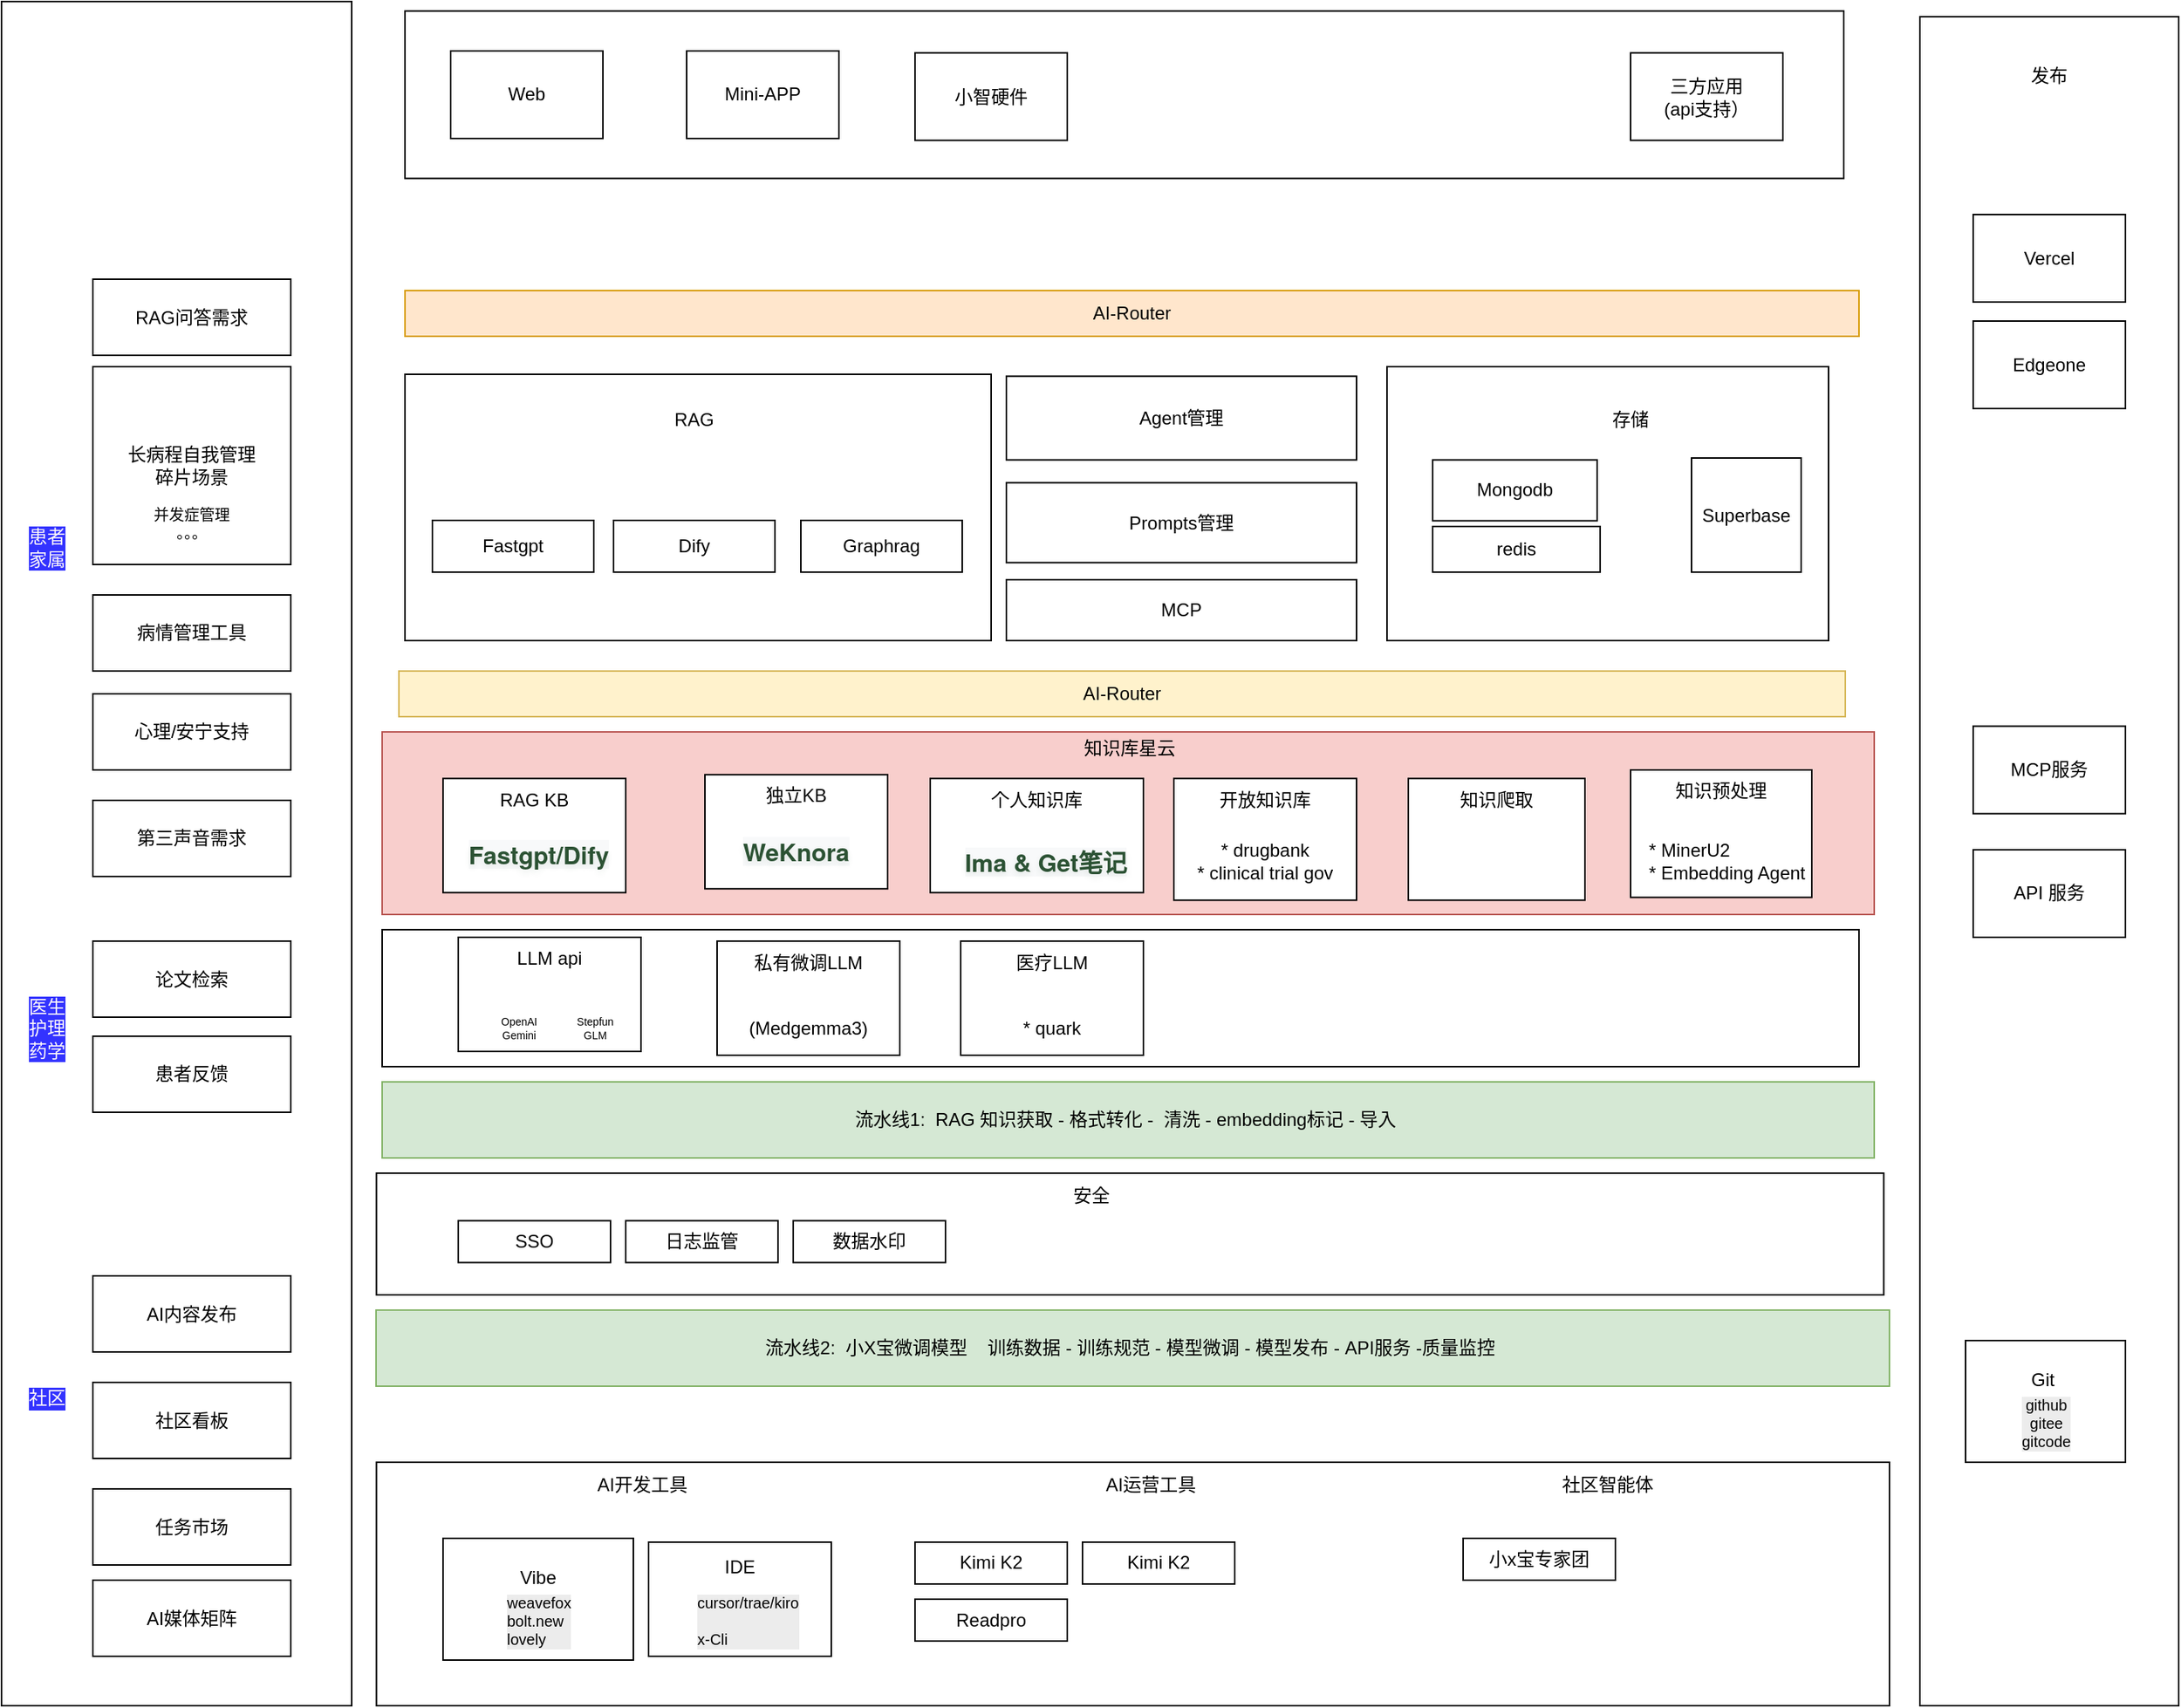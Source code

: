 <mxfile version="28.2.2">
  <diagram name="第 1 页" id="e5lLBi7fHp8A4kfYkG7-">
    <mxGraphModel dx="1734" dy="1149" grid="1" gridSize="10" guides="1" tooltips="1" connect="1" arrows="1" fold="1" page="1" pageScale="1" pageWidth="827" pageHeight="1169" math="0" shadow="0">
      <root>
        <mxCell id="0" />
        <mxCell id="1" parent="0" />
        <mxCell id="5hZVTf7TrbtX6FOWIpT3-73" value="" style="rounded=0;whiteSpace=wrap;html=1;" vertex="1" parent="1">
          <mxGeometry x="276.25" y="1020" width="993.75" height="160" as="geometry" />
        </mxCell>
        <mxCell id="5hZVTf7TrbtX6FOWIpT3-35" value="" style="rounded=0;whiteSpace=wrap;html=1;" vertex="1" parent="1">
          <mxGeometry x="276.25" y="830" width="990" height="80" as="geometry" />
        </mxCell>
        <mxCell id="5hZVTf7TrbtX6FOWIpT3-13" value="" style="rounded=0;whiteSpace=wrap;html=1;" vertex="1" parent="1">
          <mxGeometry x="30" y="60" width="230" height="1120" as="geometry" />
        </mxCell>
        <mxCell id="5hZVTf7TrbtX6FOWIpT3-2" value="" style="rounded=0;whiteSpace=wrap;html=1;" vertex="1" parent="1">
          <mxGeometry x="280" y="670" width="970" height="90" as="geometry" />
        </mxCell>
        <mxCell id="5hZVTf7TrbtX6FOWIpT3-3" value="RAG问答需求" style="rounded=0;whiteSpace=wrap;html=1;" vertex="1" parent="1">
          <mxGeometry x="90" y="242.5" width="130" height="50" as="geometry" />
        </mxCell>
        <mxCell id="5hZVTf7TrbtX6FOWIpT3-4" value="" style="rounded=0;whiteSpace=wrap;html=1;" vertex="1" parent="1">
          <mxGeometry x="1290" y="70" width="170" height="1110" as="geometry" />
        </mxCell>
        <mxCell id="5hZVTf7TrbtX6FOWIpT3-5" value="" style="rounded=0;whiteSpace=wrap;html=1;" vertex="1" parent="1">
          <mxGeometry x="295" y="305" width="385" height="175" as="geometry" />
        </mxCell>
        <mxCell id="5hZVTf7TrbtX6FOWIpT3-6" value="" style="rounded=0;whiteSpace=wrap;html=1;" vertex="1" parent="1">
          <mxGeometry x="295" y="66.25" width="945" height="110" as="geometry" />
        </mxCell>
        <mxCell id="5hZVTf7TrbtX6FOWIpT3-7" value="LLM api" style="rounded=0;whiteSpace=wrap;html=1;verticalAlign=top;" vertex="1" parent="1">
          <mxGeometry x="330" y="675" width="120" height="75" as="geometry" />
        </mxCell>
        <mxCell id="5hZVTf7TrbtX6FOWIpT3-8" value="医疗LLM&lt;div&gt;&lt;br&gt;&lt;/div&gt;&lt;div&gt;&lt;br&gt;&lt;/div&gt;&lt;div&gt;* quark&lt;/div&gt;" style="rounded=0;whiteSpace=wrap;html=1;verticalAlign=top;" vertex="1" parent="1">
          <mxGeometry x="660" y="677.5" width="120" height="75" as="geometry" />
        </mxCell>
        <mxCell id="5hZVTf7TrbtX6FOWIpT3-9" value="私有微调LLM&lt;div&gt;&lt;br&gt;&lt;/div&gt;&lt;div&gt;&lt;br&gt;&lt;/div&gt;&lt;div&gt;(Medgemma3)&lt;/div&gt;" style="rounded=0;whiteSpace=wrap;html=1;verticalAlign=top;" vertex="1" parent="1">
          <mxGeometry x="500" y="677.5" width="120" height="75" as="geometry" />
        </mxCell>
        <mxCell id="5hZVTf7TrbtX6FOWIpT3-10" value="Stepfun&lt;div&gt;GLM&lt;/div&gt;" style="text;html=1;align=center;verticalAlign=middle;whiteSpace=wrap;rounded=0;fontSize=7;" vertex="1" parent="1">
          <mxGeometry x="390" y="720" width="60" height="30" as="geometry" />
        </mxCell>
        <mxCell id="5hZVTf7TrbtX6FOWIpT3-11" value="OpenAI&lt;div&gt;Gemini&lt;/div&gt;" style="text;html=1;align=center;verticalAlign=middle;whiteSpace=wrap;rounded=0;fontSize=7;" vertex="1" parent="1">
          <mxGeometry x="340" y="720" width="60" height="30" as="geometry" />
        </mxCell>
        <mxCell id="5hZVTf7TrbtX6FOWIpT3-14" value="长病程自我管理&lt;div&gt;碎片场景&lt;/div&gt;" style="rounded=0;whiteSpace=wrap;html=1;" vertex="1" parent="1">
          <mxGeometry x="90" y="300" width="130" height="130" as="geometry" />
        </mxCell>
        <mxCell id="5hZVTf7TrbtX6FOWIpT3-15" value="病情管理工具" style="rounded=0;whiteSpace=wrap;html=1;" vertex="1" parent="1">
          <mxGeometry x="90" y="450" width="130" height="50" as="geometry" />
        </mxCell>
        <mxCell id="5hZVTf7TrbtX6FOWIpT3-16" value="并发症管理&lt;div&gt;。。。&lt;/div&gt;" style="text;html=1;align=center;verticalAlign=middle;whiteSpace=wrap;rounded=0;fontSize=10;" vertex="1" parent="1">
          <mxGeometry x="125" y="387.5" width="60" height="30" as="geometry" />
        </mxCell>
        <mxCell id="5hZVTf7TrbtX6FOWIpT3-17" value="第三声音需求" style="rounded=0;whiteSpace=wrap;html=1;" vertex="1" parent="1">
          <mxGeometry x="90" y="585" width="130" height="50" as="geometry" />
        </mxCell>
        <mxCell id="5hZVTf7TrbtX6FOWIpT3-19" value="Fastgpt" style="rounded=0;whiteSpace=wrap;html=1;" vertex="1" parent="1">
          <mxGeometry x="313" y="401" width="106" height="34" as="geometry" />
        </mxCell>
        <mxCell id="5hZVTf7TrbtX6FOWIpT3-20" value="" style="rounded=0;whiteSpace=wrap;html=1;" vertex="1" parent="1">
          <mxGeometry x="940" y="300" width="290" height="180" as="geometry" />
        </mxCell>
        <mxCell id="5hZVTf7TrbtX6FOWIpT3-21" value="Superbase" style="rounded=0;whiteSpace=wrap;html=1;" vertex="1" parent="1">
          <mxGeometry x="1140" y="360" width="72" height="75" as="geometry" />
        </mxCell>
        <mxCell id="5hZVTf7TrbtX6FOWIpT3-22" value="&lt;span style=&quot;&quot;&gt;AI-Router&lt;/span&gt;" style="rounded=0;whiteSpace=wrap;html=1;labelBackgroundColor=none;fillColor=#ffe6cc;strokeColor=#d79b00;" vertex="1" parent="1">
          <mxGeometry x="295" y="250" width="955" height="30" as="geometry" />
        </mxCell>
        <mxCell id="5hZVTf7TrbtX6FOWIpT3-23" value="Prompts管理" style="rounded=0;whiteSpace=wrap;html=1;" vertex="1" parent="1">
          <mxGeometry x="690" y="376.25" width="230" height="52.5" as="geometry" />
        </mxCell>
        <mxCell id="5hZVTf7TrbtX6FOWIpT3-24" value="Agent管理" style="rounded=0;whiteSpace=wrap;html=1;" vertex="1" parent="1">
          <mxGeometry x="690" y="306.25" width="230" height="55" as="geometry" />
        </mxCell>
        <mxCell id="5hZVTf7TrbtX6FOWIpT3-25" value="SSO" style="rounded=0;whiteSpace=wrap;html=1;" vertex="1" parent="1">
          <mxGeometry x="330" y="861.25" width="100" height="27.5" as="geometry" />
        </mxCell>
        <mxCell id="5hZVTf7TrbtX6FOWIpT3-31" value="Edgeone" style="rounded=0;whiteSpace=wrap;html=1;" vertex="1" parent="1">
          <mxGeometry x="1325" y="270" width="100" height="57.5" as="geometry" />
        </mxCell>
        <mxCell id="5hZVTf7TrbtX6FOWIpT3-32" value="Mongodb" style="rounded=0;whiteSpace=wrap;html=1;" vertex="1" parent="1">
          <mxGeometry x="970" y="361.25" width="108" height="40" as="geometry" />
        </mxCell>
        <mxCell id="5hZVTf7TrbtX6FOWIpT3-33" value="存储" style="text;html=1;align=center;verticalAlign=middle;whiteSpace=wrap;rounded=0;" vertex="1" parent="1">
          <mxGeometry x="1070" y="320" width="60" height="30" as="geometry" />
        </mxCell>
        <mxCell id="5hZVTf7TrbtX6FOWIpT3-34" value="安全" style="text;html=1;align=center;verticalAlign=middle;whiteSpace=wrap;rounded=0;" vertex="1" parent="1">
          <mxGeometry x="716.25" y="830" width="60" height="30" as="geometry" />
        </mxCell>
        <mxCell id="5hZVTf7TrbtX6FOWIpT3-36" value="发布" style="text;html=1;align=center;verticalAlign=middle;whiteSpace=wrap;rounded=0;" vertex="1" parent="1">
          <mxGeometry x="1345" y="93.75" width="60" height="30" as="geometry" />
        </mxCell>
        <mxCell id="5hZVTf7TrbtX6FOWIpT3-37" value="Vercel" style="rounded=0;whiteSpace=wrap;html=1;" vertex="1" parent="1">
          <mxGeometry x="1325" y="200" width="100" height="57.5" as="geometry" />
        </mxCell>
        <mxCell id="5hZVTf7TrbtX6FOWIpT3-38" value="AI开发工具" style="text;html=1;align=center;verticalAlign=middle;whiteSpace=wrap;rounded=0;" vertex="1" parent="1">
          <mxGeometry x="410" y="1020" width="82" height="30" as="geometry" />
        </mxCell>
        <mxCell id="5hZVTf7TrbtX6FOWIpT3-39" value="AI内容发布" style="rounded=0;whiteSpace=wrap;html=1;" vertex="1" parent="1">
          <mxGeometry x="90" y="897.5" width="130" height="50" as="geometry" />
        </mxCell>
        <mxCell id="5hZVTf7TrbtX6FOWIpT3-40" value="心理/安宁支持" style="rounded=0;whiteSpace=wrap;html=1;" vertex="1" parent="1">
          <mxGeometry x="90" y="515" width="130" height="50" as="geometry" />
        </mxCell>
        <mxCell id="5hZVTf7TrbtX6FOWIpT3-42" value="Web" style="rounded=0;whiteSpace=wrap;html=1;" vertex="1" parent="1">
          <mxGeometry x="325" y="92.5" width="100" height="57.5" as="geometry" />
        </mxCell>
        <mxCell id="5hZVTf7TrbtX6FOWIpT3-43" value="Mini-APP" style="rounded=0;whiteSpace=wrap;html=1;" vertex="1" parent="1">
          <mxGeometry x="480" y="92.5" width="100" height="57.5" as="geometry" />
        </mxCell>
        <mxCell id="5hZVTf7TrbtX6FOWIpT3-44" value="小智硬件" style="rounded=0;whiteSpace=wrap;html=1;" vertex="1" parent="1">
          <mxGeometry x="630" y="93.75" width="100" height="57.5" as="geometry" />
        </mxCell>
        <mxCell id="5hZVTf7TrbtX6FOWIpT3-45" value="API 服务" style="rounded=0;whiteSpace=wrap;html=1;" vertex="1" parent="1">
          <mxGeometry x="1325" y="617.5" width="100" height="57.5" as="geometry" />
        </mxCell>
        <mxCell id="5hZVTf7TrbtX6FOWIpT3-46" value="MCP服务" style="rounded=0;whiteSpace=wrap;html=1;" vertex="1" parent="1">
          <mxGeometry x="1325" y="536.25" width="100" height="57.5" as="geometry" />
        </mxCell>
        <mxCell id="5hZVTf7TrbtX6FOWIpT3-48" value="患者&lt;div&gt;家属&lt;/div&gt;" style="text;html=1;align=center;verticalAlign=middle;whiteSpace=wrap;rounded=0;labelBackgroundColor=#3333FF;fontColor=#FFF9F9;" vertex="1" parent="1">
          <mxGeometry x="30" y="403.75" width="60" height="30" as="geometry" />
        </mxCell>
        <mxCell id="5hZVTf7TrbtX6FOWIpT3-49" value="社区" style="text;html=1;align=center;verticalAlign=middle;whiteSpace=wrap;rounded=0;labelBackgroundColor=#3333FF;fontColor=#FFF9F9;" vertex="1" parent="1">
          <mxGeometry x="30" y="962.5" width="60" height="30" as="geometry" />
        </mxCell>
        <mxCell id="5hZVTf7TrbtX6FOWIpT3-50" value="医生&lt;div&gt;护理&lt;/div&gt;&lt;div&gt;药学&lt;/div&gt;" style="text;html=1;align=center;verticalAlign=middle;whiteSpace=wrap;rounded=0;labelBackgroundColor=#3333FF;fontColor=#FFF9F9;" vertex="1" parent="1">
          <mxGeometry x="30" y="720" width="60" height="30" as="geometry" />
        </mxCell>
        <mxCell id="5hZVTf7TrbtX6FOWIpT3-52" value="Git&amp;nbsp;&lt;div&gt;&lt;br&gt;&lt;/div&gt;&lt;div&gt;&lt;br&gt;&lt;/div&gt;" style="rounded=0;whiteSpace=wrap;html=1;" vertex="1" parent="1">
          <mxGeometry x="1320" y="940" width="105" height="80" as="geometry" />
        </mxCell>
        <mxCell id="5hZVTf7TrbtX6FOWIpT3-53" value="&lt;div style=&quot;forced-color-adjust: none; font-family: Helvetica; font-style: normal; font-variant-ligatures: normal; font-variant-caps: normal; font-weight: 400; letter-spacing: normal; orphans: 2; text-align: center; text-indent: 0px; text-transform: none; widows: 2; word-spacing: 0px; -webkit-text-stroke-width: 0px; white-space: normal; background-color: rgb(236, 236, 236); text-decoration-thickness: initial; text-decoration-style: initial; text-decoration-color: initial;&quot;&gt;github&lt;/div&gt;&lt;div style=&quot;forced-color-adjust: none; font-family: Helvetica; font-style: normal; font-variant-ligatures: normal; font-variant-caps: normal; font-weight: 400; letter-spacing: normal; orphans: 2; text-align: center; text-indent: 0px; text-transform: none; widows: 2; word-spacing: 0px; -webkit-text-stroke-width: 0px; white-space: normal; background-color: rgb(236, 236, 236); text-decoration-thickness: initial; text-decoration-style: initial; text-decoration-color: initial;&quot;&gt;gitee&lt;/div&gt;&lt;div style=&quot;forced-color-adjust: none; font-family: Helvetica; font-style: normal; font-variant-ligatures: normal; font-variant-caps: normal; font-weight: 400; letter-spacing: normal; orphans: 2; text-align: center; text-indent: 0px; text-transform: none; widows: 2; word-spacing: 0px; -webkit-text-stroke-width: 0px; white-space: normal; background-color: rgb(236, 236, 236); text-decoration-thickness: initial; text-decoration-style: initial; text-decoration-color: initial;&quot;&gt;gitcode&lt;/div&gt;" style="text;whiteSpace=wrap;html=1;fontSize=10;fontColor=default;" vertex="1" parent="1">
          <mxGeometry x="1355" y="970" width="70" height="70" as="geometry" />
        </mxCell>
        <mxCell id="5hZVTf7TrbtX6FOWIpT3-54" value="日志监管" style="rounded=0;whiteSpace=wrap;html=1;" vertex="1" parent="1">
          <mxGeometry x="440" y="861.25" width="100" height="27.5" as="geometry" />
        </mxCell>
        <mxCell id="5hZVTf7TrbtX6FOWIpT3-55" value="数据水印" style="rounded=0;whiteSpace=wrap;html=1;" vertex="1" parent="1">
          <mxGeometry x="550" y="861.25" width="100" height="27.5" as="geometry" />
        </mxCell>
        <mxCell id="5hZVTf7TrbtX6FOWIpT3-56" value="Dify" style="rounded=0;whiteSpace=wrap;html=1;" vertex="1" parent="1">
          <mxGeometry x="432" y="401" width="106" height="34" as="geometry" />
        </mxCell>
        <mxCell id="5hZVTf7TrbtX6FOWIpT3-57" value="Graphrag" style="rounded=0;whiteSpace=wrap;html=1;" vertex="1" parent="1">
          <mxGeometry x="555" y="401" width="106" height="34" as="geometry" />
        </mxCell>
        <mxCell id="5hZVTf7TrbtX6FOWIpT3-58" value="RAG" style="text;html=1;align=center;verticalAlign=middle;whiteSpace=wrap;rounded=0;" vertex="1" parent="1">
          <mxGeometry x="455" y="320" width="60" height="30" as="geometry" />
        </mxCell>
        <mxCell id="5hZVTf7TrbtX6FOWIpT3-59" value="" style="rounded=0;whiteSpace=wrap;html=1;fillColor=#f8cecc;strokeColor=#b85450;" vertex="1" parent="1">
          <mxGeometry x="280" y="540" width="980" height="120" as="geometry" />
        </mxCell>
        <mxCell id="5hZVTf7TrbtX6FOWIpT3-60" value="RAG KB" style="rounded=0;whiteSpace=wrap;html=1;verticalAlign=top;" vertex="1" parent="1">
          <mxGeometry x="320" y="570.63" width="120" height="75" as="geometry" />
        </mxCell>
        <mxCell id="5hZVTf7TrbtX6FOWIpT3-61" value="个人知识库" style="rounded=0;whiteSpace=wrap;html=1;verticalAlign=top;" vertex="1" parent="1">
          <mxGeometry x="640" y="570.63" width="140" height="75" as="geometry" />
        </mxCell>
        <mxCell id="5hZVTf7TrbtX6FOWIpT3-62" value="独立KB" style="rounded=0;whiteSpace=wrap;html=1;verticalAlign=top;" vertex="1" parent="1">
          <mxGeometry x="492" y="568.13" width="120" height="75" as="geometry" />
        </mxCell>
        <mxCell id="5hZVTf7TrbtX6FOWIpT3-65" value="知识库星云" style="text;html=1;align=center;verticalAlign=middle;whiteSpace=wrap;rounded=0;" vertex="1" parent="1">
          <mxGeometry x="716.25" y="536.25" width="110" height="30" as="geometry" />
        </mxCell>
        <mxCell id="5hZVTf7TrbtX6FOWIpT3-66" value="redis" style="rounded=0;whiteSpace=wrap;html=1;" vertex="1" parent="1">
          <mxGeometry x="970" y="405" width="110" height="30" as="geometry" />
        </mxCell>
        <mxCell id="5hZVTf7TrbtX6FOWIpT3-68" value="&lt;h1 style=&quot;margin-bottom: 10px; text-shadow: rgba(44, 82, 52, 0.1) 0px 2px 4px; color: rgb(44, 82, 52); font-family: &amp;quot;Helvetica Neue&amp;quot;, Helvetica, &amp;quot;PingFang SC&amp;quot;, &amp;quot;Hiragino Sans GB&amp;quot;, &amp;quot;Microsoft YaHei&amp;quot;, SimSun, sans-serif; background-color: rgb(248, 249, 250);&quot; data-v-4d08f36d=&quot;&quot;&gt;WeKnora&lt;/h1&gt;" style="text;html=1;align=center;verticalAlign=middle;whiteSpace=wrap;rounded=0;fontSize=8;" vertex="1" parent="1">
          <mxGeometry x="518" y="610" width="68" height="15" as="geometry" />
        </mxCell>
        <mxCell id="5hZVTf7TrbtX6FOWIpT3-69" value="&lt;h1 style=&quot;margin-bottom: 10px; text-shadow: rgba(44, 82, 52, 0.1) 0px 2px 4px; color: rgb(44, 82, 52); font-family: &amp;quot;Helvetica Neue&amp;quot;, Helvetica, &amp;quot;PingFang SC&amp;quot;, &amp;quot;Hiragino Sans GB&amp;quot;, &amp;quot;Microsoft YaHei&amp;quot;, SimSun, sans-serif; background-color: rgb(248, 249, 250);&quot; data-v-4d08f36d=&quot;&quot;&gt;Ima &amp;amp; Get笔记&lt;/h1&gt;" style="text;html=1;align=center;verticalAlign=middle;whiteSpace=wrap;rounded=0;fontSize=8;" vertex="1" parent="1">
          <mxGeometry x="661" y="610" width="110" height="30" as="geometry" />
        </mxCell>
        <mxCell id="5hZVTf7TrbtX6FOWIpT3-70" value="&lt;h1 style=&quot;margin-bottom: 10px; text-shadow: rgba(44, 82, 52, 0.1) 0px 2px 4px; color: rgb(44, 82, 52); font-family: &amp;quot;Helvetica Neue&amp;quot;, Helvetica, &amp;quot;PingFang SC&amp;quot;, &amp;quot;Hiragino Sans GB&amp;quot;, &amp;quot;Microsoft YaHei&amp;quot;, SimSun, sans-serif; background-color: rgb(248, 249, 250);&quot; data-v-4d08f36d=&quot;&quot;&gt;Fastgpt/Dify&lt;/h1&gt;" style="text;html=1;align=center;verticalAlign=middle;whiteSpace=wrap;rounded=0;fontSize=8;" vertex="1" parent="1">
          <mxGeometry x="327.5" y="605" width="110" height="30" as="geometry" />
        </mxCell>
        <mxCell id="5hZVTf7TrbtX6FOWIpT3-71" value="AI-Router" style="rounded=0;whiteSpace=wrap;html=1;fillColor=#fff2cc;strokeColor=#d6b656;" vertex="1" parent="1">
          <mxGeometry x="291" y="500" width="950" height="30" as="geometry" />
        </mxCell>
        <mxCell id="5hZVTf7TrbtX6FOWIpT3-72" value="MCP" style="rounded=0;whiteSpace=wrap;html=1;" vertex="1" parent="1">
          <mxGeometry x="690" y="440" width="230" height="40" as="geometry" />
        </mxCell>
        <mxCell id="5hZVTf7TrbtX6FOWIpT3-75" value="Vibe&lt;div&gt;&lt;br&gt;&lt;/div&gt;&lt;div&gt;&lt;br&gt;&lt;/div&gt;" style="rounded=0;whiteSpace=wrap;html=1;" vertex="1" parent="1">
          <mxGeometry x="320" y="1070" width="125" height="80" as="geometry" />
        </mxCell>
        <UserObject label="&lt;div style=&quot;forced-color-adjust: none; color: rgb(0, 0, 0); font-family: Helvetica; font-style: normal; font-variant-ligatures: normal; font-variant-caps: normal; font-weight: 400; letter-spacing: normal; orphans: 2; text-indent: 0px; text-transform: none; widows: 2; word-spacing: 0px; -webkit-text-stroke-width: 0px; white-space: normal; background-color: rgb(236, 236, 236); text-decoration-thickness: initial; text-decoration-style: initial; text-decoration-color: initial;&quot;&gt;weavefox&lt;/div&gt;&lt;div style=&quot;forced-color-adjust: none; color: rgb(0, 0, 0); font-family: Helvetica; font-style: normal; font-variant-ligatures: normal; font-variant-caps: normal; font-weight: 400; letter-spacing: normal; orphans: 2; text-indent: 0px; text-transform: none; widows: 2; word-spacing: 0px; -webkit-text-stroke-width: 0px; white-space: normal; background-color: rgb(236, 236, 236); text-decoration-thickness: initial; text-decoration-style: initial; text-decoration-color: initial;&quot;&gt;bolt.new&lt;/div&gt;&lt;div style=&quot;forced-color-adjust: none; color: rgb(0, 0, 0); font-family: Helvetica; font-style: normal; font-variant-ligatures: normal; font-variant-caps: normal; font-weight: 400; letter-spacing: normal; orphans: 2; text-indent: 0px; text-transform: none; widows: 2; word-spacing: 0px; -webkit-text-stroke-width: 0px; white-space: normal; background-color: rgb(236, 236, 236); text-decoration-thickness: initial; text-decoration-style: initial; text-decoration-color: initial;&quot;&gt;lovely&lt;/div&gt;" link="&lt;div style=&quot;forced-color-adjust: none; color: rgb(0, 0, 0); font-family: Helvetica; font-size: 12px; font-style: normal; font-variant-ligatures: normal; font-variant-caps: normal; font-weight: 400; letter-spacing: normal; orphans: 2; text-align: center; text-indent: 0px; text-transform: none; widows: 2; word-spacing: 0px; -webkit-text-stroke-width: 0px; white-space: normal; background-color: rgb(236, 236, 236); text-decoration-thickness: initial; text-decoration-style: initial; text-decoration-color: initial;&quot;&gt;weavefox&lt;/div&gt;&lt;div style=&quot;forced-color-adjust: none; color: rgb(0, 0, 0); font-family: Helvetica; font-size: 12px; font-style: normal; font-variant-ligatures: normal; font-variant-caps: normal; font-weight: 400; letter-spacing: normal; orphans: 2; text-align: center; text-indent: 0px; text-transform: none; widows: 2; word-spacing: 0px; -webkit-text-stroke-width: 0px; white-space: normal; background-color: rgb(236, 236, 236); text-decoration-thickness: initial; text-decoration-style: initial; text-decoration-color: initial;&quot;&gt;bolt.new&lt;/div&gt;&lt;div style=&quot;forced-color-adjust: none; color: rgb(0, 0, 0); font-family: Helvetica; font-size: 12px; font-style: normal; font-variant-ligatures: normal; font-variant-caps: normal; font-weight: 400; letter-spacing: normal; orphans: 2; text-align: center; text-indent: 0px; text-transform: none; widows: 2; word-spacing: 0px; -webkit-text-stroke-width: 0px; white-space: normal; background-color: rgb(236, 236, 236); text-decoration-thickness: initial; text-decoration-style: initial; text-decoration-color: initial;&quot;&gt;lovely&lt;/div&gt;" id="5hZVTf7TrbtX6FOWIpT3-76">
          <mxCell style="text;whiteSpace=wrap;html=1;align=left;fontSize=10;" vertex="1" parent="1">
            <mxGeometry x="360" y="1100" width="80" height="70" as="geometry" />
          </mxCell>
        </UserObject>
        <mxCell id="5hZVTf7TrbtX6FOWIpT3-77" value="&lt;div&gt;IDE&lt;/div&gt;&lt;div&gt;&lt;br&gt;&lt;/div&gt;&lt;div&gt;&lt;br&gt;&lt;/div&gt;&lt;div&gt;&lt;br&gt;&lt;/div&gt;" style="rounded=0;whiteSpace=wrap;html=1;" vertex="1" parent="1">
          <mxGeometry x="455" y="1072.5" width="120" height="75" as="geometry" />
        </mxCell>
        <UserObject label="&lt;div style=&quot;forced-color-adjust: none; color: rgb(0, 0, 0); font-family: Helvetica; font-style: normal; font-variant-ligatures: normal; font-variant-caps: normal; font-weight: 400; letter-spacing: normal; orphans: 2; text-indent: 0px; text-transform: none; widows: 2; word-spacing: 0px; -webkit-text-stroke-width: 0px; white-space: normal; background-color: rgb(236, 236, 236); text-decoration-thickness: initial; text-decoration-style: initial; text-decoration-color: initial;&quot;&gt;cursor/trae/kiro&lt;/div&gt;&lt;div style=&quot;forced-color-adjust: none; color: rgb(0, 0, 0); font-family: Helvetica; font-style: normal; font-variant-ligatures: normal; font-variant-caps: normal; font-weight: 400; letter-spacing: normal; orphans: 2; text-indent: 0px; text-transform: none; widows: 2; word-spacing: 0px; -webkit-text-stroke-width: 0px; white-space: normal; background-color: rgb(236, 236, 236); text-decoration-thickness: initial; text-decoration-style: initial; text-decoration-color: initial;&quot;&gt;&lt;br&gt;&lt;/div&gt;&lt;div style=&quot;forced-color-adjust: none; color: rgb(0, 0, 0); font-family: Helvetica; font-style: normal; font-variant-ligatures: normal; font-variant-caps: normal; font-weight: 400; letter-spacing: normal; orphans: 2; text-indent: 0px; text-transform: none; widows: 2; word-spacing: 0px; -webkit-text-stroke-width: 0px; white-space: normal; background-color: rgb(236, 236, 236); text-decoration-thickness: initial; text-decoration-style: initial; text-decoration-color: initial;&quot;&gt;x-Cli&lt;/div&gt;" link="&lt;div style=&quot;forced-color-adjust: none; color: rgb(0, 0, 0); font-family: Helvetica; font-size: 12px; font-style: normal; font-variant-ligatures: normal; font-variant-caps: normal; font-weight: 400; letter-spacing: normal; orphans: 2; text-align: center; text-indent: 0px; text-transform: none; widows: 2; word-spacing: 0px; -webkit-text-stroke-width: 0px; white-space: normal; background-color: rgb(236, 236, 236); text-decoration-thickness: initial; text-decoration-style: initial; text-decoration-color: initial;&quot;&gt;weavefox&lt;/div&gt;&lt;div style=&quot;forced-color-adjust: none; color: rgb(0, 0, 0); font-family: Helvetica; font-size: 12px; font-style: normal; font-variant-ligatures: normal; font-variant-caps: normal; font-weight: 400; letter-spacing: normal; orphans: 2; text-align: center; text-indent: 0px; text-transform: none; widows: 2; word-spacing: 0px; -webkit-text-stroke-width: 0px; white-space: normal; background-color: rgb(236, 236, 236); text-decoration-thickness: initial; text-decoration-style: initial; text-decoration-color: initial;&quot;&gt;bolt.new&lt;/div&gt;&lt;div style=&quot;forced-color-adjust: none; color: rgb(0, 0, 0); font-family: Helvetica; font-size: 12px; font-style: normal; font-variant-ligatures: normal; font-variant-caps: normal; font-weight: 400; letter-spacing: normal; orphans: 2; text-align: center; text-indent: 0px; text-transform: none; widows: 2; word-spacing: 0px; -webkit-text-stroke-width: 0px; white-space: normal; background-color: rgb(236, 236, 236); text-decoration-thickness: initial; text-decoration-style: initial; text-decoration-color: initial;&quot;&gt;lovely&lt;/div&gt;" id="5hZVTf7TrbtX6FOWIpT3-78">
          <mxCell style="text;whiteSpace=wrap;html=1;align=left;fontSize=10;" vertex="1" parent="1">
            <mxGeometry x="485" y="1100" width="80" height="70" as="geometry" />
          </mxCell>
        </UserObject>
        <mxCell id="5hZVTf7TrbtX6FOWIpT3-79" value="社区看板" style="rounded=0;whiteSpace=wrap;html=1;" vertex="1" parent="1">
          <mxGeometry x="90" y="967.5" width="130" height="50" as="geometry" />
        </mxCell>
        <mxCell id="5hZVTf7TrbtX6FOWIpT3-80" value="任务市场" style="rounded=0;whiteSpace=wrap;html=1;" vertex="1" parent="1">
          <mxGeometry x="90" y="1037.5" width="130" height="50" as="geometry" />
        </mxCell>
        <mxCell id="5hZVTf7TrbtX6FOWIpT3-81" value="AI媒体矩阵" style="rounded=0;whiteSpace=wrap;html=1;" vertex="1" parent="1">
          <mxGeometry x="90" y="1097.5" width="130" height="50" as="geometry" />
        </mxCell>
        <mxCell id="5hZVTf7TrbtX6FOWIpT3-83" value="AI运营工具" style="text;html=1;align=center;verticalAlign=middle;whiteSpace=wrap;rounded=0;" vertex="1" parent="1">
          <mxGeometry x="730" y="1020" width="110" height="30" as="geometry" />
        </mxCell>
        <mxCell id="5hZVTf7TrbtX6FOWIpT3-84" value="Kimi K2" style="rounded=0;whiteSpace=wrap;html=1;" vertex="1" parent="1">
          <mxGeometry x="630" y="1072.5" width="100" height="27.5" as="geometry" />
        </mxCell>
        <mxCell id="5hZVTf7TrbtX6FOWIpT3-85" value="Readpro" style="rounded=0;whiteSpace=wrap;html=1;" vertex="1" parent="1">
          <mxGeometry x="630" y="1110" width="100" height="27.5" as="geometry" />
        </mxCell>
        <mxCell id="5hZVTf7TrbtX6FOWIpT3-86" value="Kimi K2" style="rounded=0;whiteSpace=wrap;html=1;" vertex="1" parent="1">
          <mxGeometry x="740" y="1072.5" width="100" height="27.5" as="geometry" />
        </mxCell>
        <mxCell id="5hZVTf7TrbtX6FOWIpT3-87" value="知识爬取" style="rounded=0;whiteSpace=wrap;html=1;verticalAlign=top;" vertex="1" parent="1">
          <mxGeometry x="954" y="570.63" width="116" height="80" as="geometry" />
        </mxCell>
        <mxCell id="5hZVTf7TrbtX6FOWIpT3-88" value="知识预处理" style="rounded=0;whiteSpace=wrap;html=1;verticalAlign=top;" vertex="1" parent="1">
          <mxGeometry x="1100" y="565" width="119" height="83.75" as="geometry" />
        </mxCell>
        <mxCell id="5hZVTf7TrbtX6FOWIpT3-89" value="三方应用&lt;div&gt;(api支持）&lt;/div&gt;" style="rounded=0;whiteSpace=wrap;html=1;" vertex="1" parent="1">
          <mxGeometry x="1100" y="93.75" width="100" height="57.5" as="geometry" />
        </mxCell>
        <mxCell id="5hZVTf7TrbtX6FOWIpT3-90" value="开放知识库" style="rounded=0;whiteSpace=wrap;html=1;verticalAlign=top;" vertex="1" parent="1">
          <mxGeometry x="800" y="570.63" width="120" height="80" as="geometry" />
        </mxCell>
        <mxCell id="5hZVTf7TrbtX6FOWIpT3-91" value="* drugbank&lt;div&gt;* clinical trial gov&lt;/div&gt;" style="text;html=1;align=center;verticalAlign=middle;whiteSpace=wrap;rounded=0;" vertex="1" parent="1">
          <mxGeometry x="800" y="610" width="120" height="30" as="geometry" />
        </mxCell>
        <mxCell id="5hZVTf7TrbtX6FOWIpT3-92" value="* MinerU2&lt;br&gt;&lt;div&gt;* Embedding Agent&lt;/div&gt;" style="text;html=1;align=left;verticalAlign=middle;whiteSpace=wrap;rounded=0;" vertex="1" parent="1">
          <mxGeometry x="1110" y="610" width="120" height="30" as="geometry" />
        </mxCell>
        <mxCell id="5hZVTf7TrbtX6FOWIpT3-94" value="流水线1:&amp;nbsp; RAG 知识获取 - 格式转化 -&amp;nbsp; 清洗 - embedding标记 - 导入&amp;nbsp;" style="rounded=0;whiteSpace=wrap;html=1;fillColor=#d5e8d4;strokeColor=#82b366;" vertex="1" parent="1">
          <mxGeometry x="280" y="770" width="980" height="50" as="geometry" />
        </mxCell>
        <mxCell id="5hZVTf7TrbtX6FOWIpT3-95" value="流水线2:&amp;nbsp; 小X宝微调模型&amp;nbsp; &amp;nbsp; 训练数据 - 训练规范 - 模型微调 - 模型发布 - API服务 -质量监控&amp;nbsp;" style="rounded=0;whiteSpace=wrap;html=1;fillColor=#d5e8d4;strokeColor=#82b366;glass=0;" vertex="1" parent="1">
          <mxGeometry x="276" y="920" width="994" height="50" as="geometry" />
        </mxCell>
        <mxCell id="5hZVTf7TrbtX6FOWIpT3-98" value="社区智能体" style="text;html=1;align=center;verticalAlign=middle;whiteSpace=wrap;rounded=0;" vertex="1" parent="1">
          <mxGeometry x="1030" y="1020" width="110" height="30" as="geometry" />
        </mxCell>
        <mxCell id="5hZVTf7TrbtX6FOWIpT3-99" value="小x宝专家团" style="rounded=0;whiteSpace=wrap;html=1;" vertex="1" parent="1">
          <mxGeometry x="990" y="1070" width="100" height="27.5" as="geometry" />
        </mxCell>
        <mxCell id="5hZVTf7TrbtX6FOWIpT3-100" value="论文检索" style="rounded=0;whiteSpace=wrap;html=1;" vertex="1" parent="1">
          <mxGeometry x="90" y="677.5" width="130" height="50" as="geometry" />
        </mxCell>
        <mxCell id="5hZVTf7TrbtX6FOWIpT3-101" value="患者反馈" style="rounded=0;whiteSpace=wrap;html=1;" vertex="1" parent="1">
          <mxGeometry x="90" y="740" width="130" height="50" as="geometry" />
        </mxCell>
      </root>
    </mxGraphModel>
  </diagram>
</mxfile>
